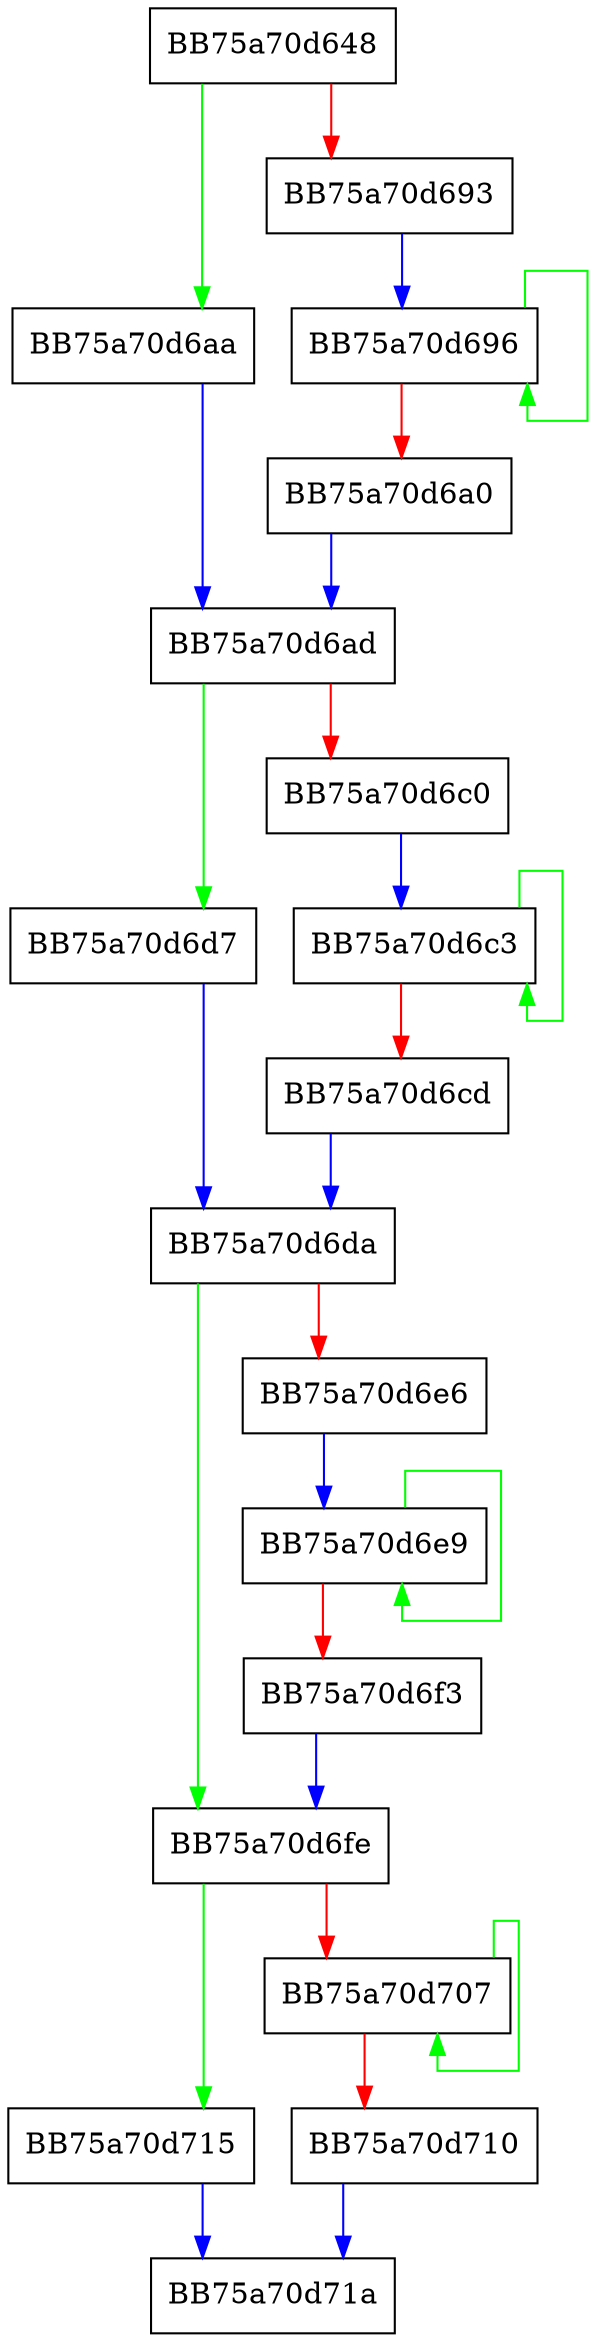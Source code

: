digraph WPP_SF_sSSSl {
  node [shape="box"];
  graph [splines=ortho];
  BB75a70d648 -> BB75a70d6aa [color="green"];
  BB75a70d648 -> BB75a70d693 [color="red"];
  BB75a70d693 -> BB75a70d696 [color="blue"];
  BB75a70d696 -> BB75a70d696 [color="green"];
  BB75a70d696 -> BB75a70d6a0 [color="red"];
  BB75a70d6a0 -> BB75a70d6ad [color="blue"];
  BB75a70d6aa -> BB75a70d6ad [color="blue"];
  BB75a70d6ad -> BB75a70d6d7 [color="green"];
  BB75a70d6ad -> BB75a70d6c0 [color="red"];
  BB75a70d6c0 -> BB75a70d6c3 [color="blue"];
  BB75a70d6c3 -> BB75a70d6c3 [color="green"];
  BB75a70d6c3 -> BB75a70d6cd [color="red"];
  BB75a70d6cd -> BB75a70d6da [color="blue"];
  BB75a70d6d7 -> BB75a70d6da [color="blue"];
  BB75a70d6da -> BB75a70d6fe [color="green"];
  BB75a70d6da -> BB75a70d6e6 [color="red"];
  BB75a70d6e6 -> BB75a70d6e9 [color="blue"];
  BB75a70d6e9 -> BB75a70d6e9 [color="green"];
  BB75a70d6e9 -> BB75a70d6f3 [color="red"];
  BB75a70d6f3 -> BB75a70d6fe [color="blue"];
  BB75a70d6fe -> BB75a70d715 [color="green"];
  BB75a70d6fe -> BB75a70d707 [color="red"];
  BB75a70d707 -> BB75a70d707 [color="green"];
  BB75a70d707 -> BB75a70d710 [color="red"];
  BB75a70d710 -> BB75a70d71a [color="blue"];
  BB75a70d715 -> BB75a70d71a [color="blue"];
}